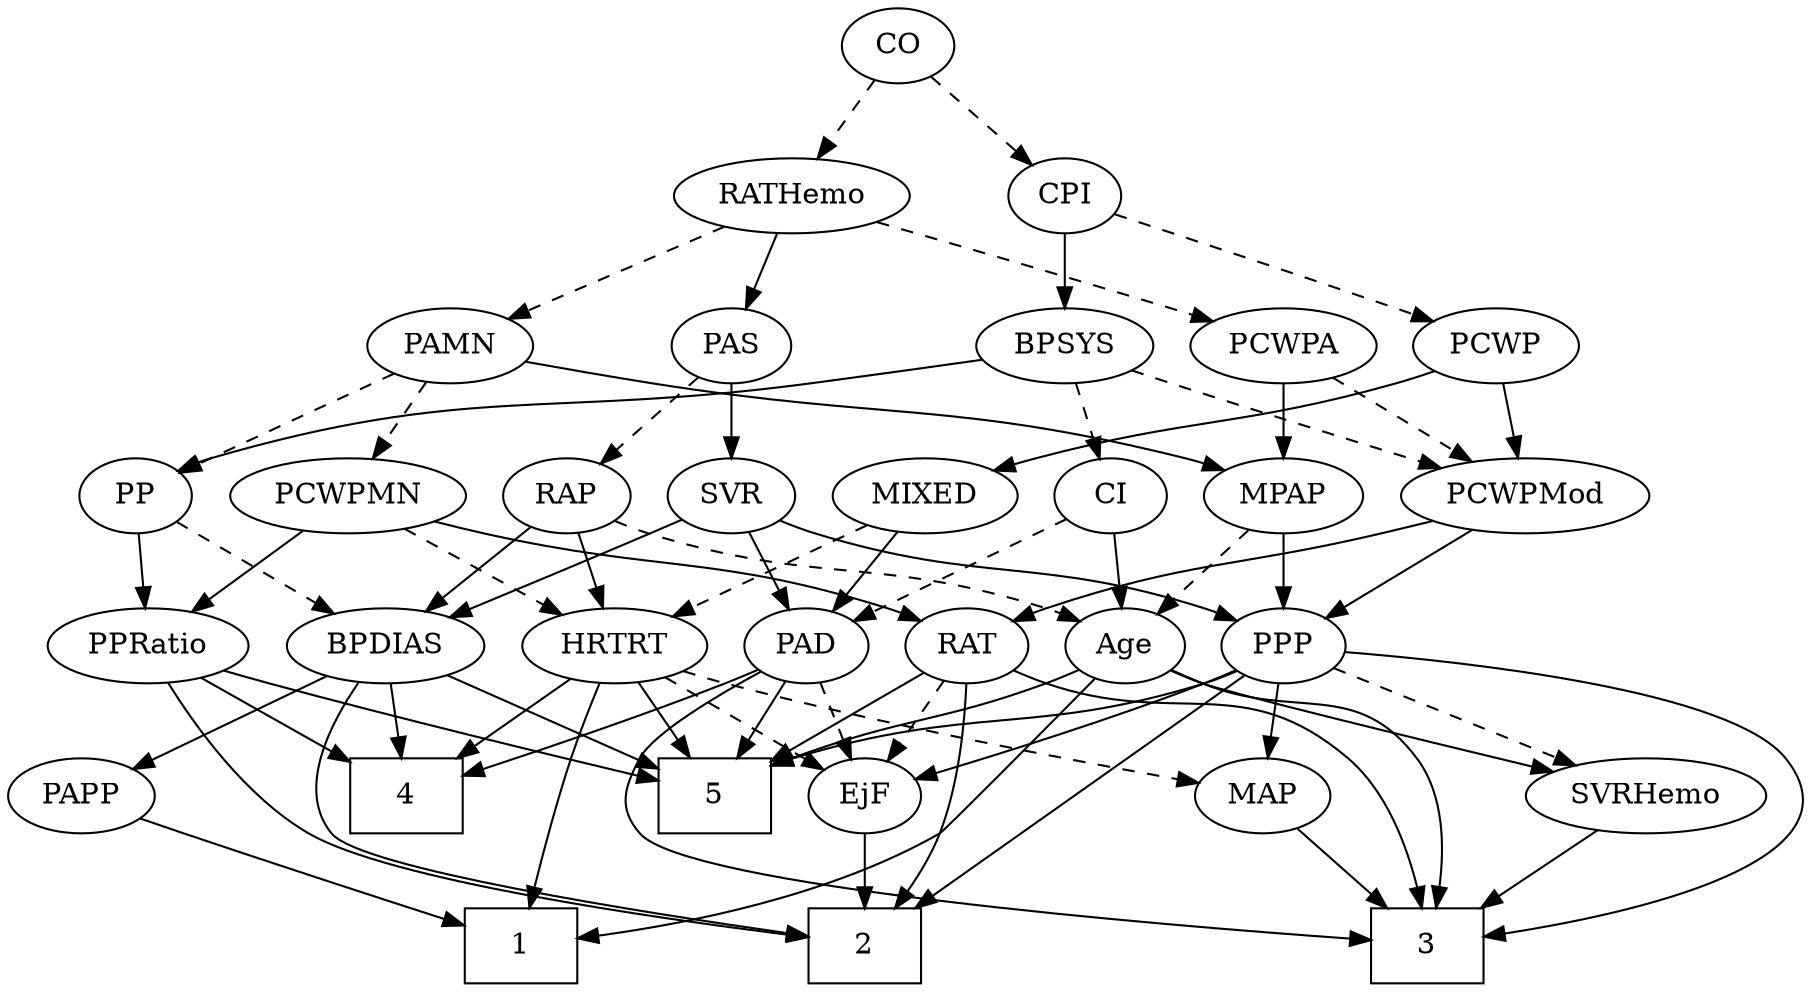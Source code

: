 strict digraph {
	graph [bb="0,0,837.12,468"];
	node [label="\N"];
	1	[height=0.5,
		pos="239.85,18",
		shape=box,
		width=0.75];
	2	[height=0.5,
		pos="404.85,18",
		shape=box,
		width=0.75];
	3	[height=0.5,
		pos="672.85,18",
		shape=box,
		width=0.75];
	4	[height=0.5,
		pos="184.85,90",
		shape=box,
		width=0.75];
	5	[height=0.5,
		pos="332.85,90",
		shape=box,
		width=0.75];
	Age	[height=0.5,
		pos="517.85,162",
		width=0.75];
	Age -> 1	[pos="e,266.89,21.046 505.3,146.04 484.54,121.35 444.92,74.541 440.85,72 389.61,40.044 319.49,27.219 277.05,22.169",
		style=solid];
	Age -> 3	[pos="e,677.12,36.027 539.38,150.88 544.71,148.5 550.45,146.07 555.85,144 604.67,125.3 635.87,149.37 667.85,108 681.26,90.643 681.35,65.22 \
678.76,45.986",
		style=solid];
	Age -> 5	[pos="e,360.2,104.38 496.73,150.46 491.89,148.2 486.74,145.92 481.85,144 435.58,125.8 419.69,127.07 369.61,108.03",
		style=solid];
	SVRHemo	[height=0.5,
		pos="769.85,90",
		width=1.3902];
	Age -> SVRHemo	[pos="e,730.96,101.49 539.27,150.58 544.61,148.22 550.37,145.86 555.85,144 620.75,121.91 639.38,124.8 705.85,108 710.81,106.75 715.97,\
105.42 721.13,104.07",
		style=solid];
	EjF	[height=0.5,
		pos="404.85,90",
		width=0.75];
	EjF -> 2	[pos="e,404.85,36.104 404.85,71.697 404.85,63.983 404.85,54.712 404.85,46.112",
		style=solid];
	RAP	[height=0.5,
		pos="266.85,234",
		width=0.77632];
	RAP -> Age	[pos="e,497.26,173.76 288.03,222.25 293.12,219.95 298.6,217.71 303.85,216 380.59,190.98 405.24,205.42 481.85,180 483.77,179.36 485.72,\
178.65 487.67,177.89",
		style=dashed];
	BPDIAS	[height=0.5,
		pos="185.85,162",
		width=1.1735];
	RAP -> BPDIAS	[pos="e,203.79,178.51 250.84,219.17 239.62,209.47 224.37,196.29 211.47,185.14",
		style=solid];
	HRTRT	[height=0.5,
		pos="285.85,162",
		width=1.1013];
	RAP -> HRTRT	[pos="e,281.16,180.28 271.45,216.05 273.56,208.26 276.12,198.82 278.5,190.08",
		style=solid];
	MIXED	[height=0.5,
		pos="426.85,234",
		width=1.1193];
	PAD	[height=0.5,
		pos="371.85,162",
		width=0.79437];
	MIXED -> PAD	[pos="e,384.16,178.67 414.09,216.76 407.05,207.8 398.18,196.51 390.39,186.59",
		style=solid];
	MIXED -> HRTRT	[pos="e,311.54,175.76 400.99,220.16 378.43,208.96 345.51,192.62 320.64,180.27",
		style=dashed];
	MPAP	[height=0.5,
		pos="591.85,234",
		width=0.97491];
	MPAP -> Age	[pos="e,532.86,177.21 575.79,217.81 565.43,208.01 551.8,195.12 540.36,184.3",
		style=dashed];
	PPP	[height=0.5,
		pos="591.85,162",
		width=0.75];
	MPAP -> PPP	[pos="e,591.85,180.1 591.85,215.7 591.85,207.98 591.85,198.71 591.85,190.11",
		style=solid];
	BPSYS	[height=0.5,
		pos="494.85,306",
		width=1.0471];
	PCWPMod	[height=0.5,
		pos="696.85,234",
		width=1.4443];
	BPSYS -> PCWPMod	[pos="e,660.5,247.04 523.51,294.27 529.25,292.17 535.23,289.99 540.85,288 577.7,274.93 619.68,260.71 650.8,250.29",
		style=dashed];
	PP	[height=0.5,
		pos="75.847,234",
		width=0.75];
	BPSYS -> PP	[pos="e,96.361,246.01 459.23,299.79 435.82,296.39 404.52,291.87 376.85,288 259.13,271.53 225.81,285.77 111.85,252 109.91,251.43 107.94,\
250.76 105.98,250.03",
		style=solid];
	CI	[height=0.5,
		pos="511.85,234",
		width=0.75];
	BPSYS -> CI	[pos="e,507.65,252.28 498.96,288.05 500.86,280.26 503.15,270.82 505.27,262.08",
		style=dashed];
	PAD -> 3	[pos="e,645.67,20.801 351.34,149.45 331.24,137.65 302.79,119.47 296.85,108 289.49,93.792 286.35,84.077 296.85,72 318.92,46.601 544.94,\
28.004 635.56,21.515",
		style=solid];
	PAD -> 4	[pos="e,211.95,99.749 349.69,150.42 344.83,148.22 339.7,145.97 334.85,144 296.79,128.57 252.34,113.18 221.76,103",
		style=solid];
	PAD -> 5	[pos="e,342.39,108.12 362.8,144.76 358.21,136.53 352.52,126.32 347.34,117.02",
		style=solid];
	PAD -> EjF	[pos="e,397.08,107.47 379.67,144.41 383.57,136.13 388.38,125.92 392.75,116.66",
		style=dashed];
	CO	[height=0.5,
		pos="417.85,450",
		width=0.75];
	RATHemo	[height=0.5,
		pos="370.85,378",
		width=1.3721];
	CO -> RATHemo	[pos="e,382.13,395.8 407.18,433.12 401.46,424.59 394.27,413.89 387.8,404.25",
		style=dashed];
	CPI	[height=0.5,
		pos="494.85,378",
		width=0.75];
	CO -> CPI	[pos="e,479.55,392.91 433.43,434.83 444.46,424.81 459.44,411.19 471.84,399.92",
		style=dashed];
	PAS	[height=0.5,
		pos="340.85,306",
		width=0.75];
	PAS -> RAP	[pos="e,282.05,249.38 325.87,290.83 315.41,280.94 301.25,267.55 289.43,256.36",
		style=dashed];
	SVR	[height=0.5,
		pos="340.85,234",
		width=0.77632];
	PAS -> SVR	[pos="e,340.85,252.1 340.85,287.7 340.85,279.98 340.85,270.71 340.85,262.11",
		style=solid];
	PAMN	[height=0.5,
		pos="215.85,306",
		width=1.011];
	PAMN -> MPAP	[pos="e,565.64,246.22 249.18,298.29 265.86,295.02 286.39,291.13 304.85,288 412.49,269.75 442.28,279.84 547.85,252 550.5,251.3 553.22,250.49 \
555.93,249.61",
		style=solid];
	PCWPMN	[height=0.5,
		pos="170.85,234",
		width=1.3902];
	PAMN -> PCWPMN	[pos="e,181.75,251.96 205.18,288.41 199.83,280.08 193.22,269.8 187.23,260.49",
		style=dashed];
	PAMN -> PP	[pos="e,97.103,245.63 191.14,292.65 167.47,280.81 131.7,262.93 106.29,250.22",
		style=dashed];
	RATHemo -> PAS	[pos="e,348.04,323.79 363.59,360.05 360.12,351.97 355.9,342.12 352.04,333.11",
		style=solid];
	RATHemo -> PAMN	[pos="e,241.78,318.71 340.96,363.5 315.23,351.88 278.06,335.1 250.93,322.84",
		style=dashed];
	PCWPA	[height=0.5,
		pos="591.85,306",
		width=1.1555];
	RATHemo -> PCWPA	[pos="e,560.42,317.83 407.63,365.91 442.32,355.39 495.73,338.98 541.85,324 544.76,323.05 547.77,322.06 550.79,321.06",
		style=dashed];
	CPI -> BPSYS	[pos="e,494.85,324.1 494.85,359.7 494.85,351.98 494.85,342.71 494.85,334.11",
		style=solid];
	PCWP	[height=0.5,
		pos="686.85,306",
		width=0.97491];
	CPI -> PCWP	[pos="e,659.89,317.53 518.24,368.82 547.47,358.56 598.98,340.33 642.85,324 645.35,323.07 647.93,322.1 650.53,321.11",
		style=dashed];
	RAT	[height=0.5,
		pos="445.85,162",
		width=0.75827];
	RAT -> 2	[pos="e,420.16,36.321 447.55,143.76 448.75,125.44 448.94,95.894 440.85,72 437.56,62.304 431.99,52.729 426.2,44.442",
		style=solid];
	RAT -> 3	[pos="e,670.26,36.16 466.86,150.18 471.7,147.93 476.89,145.73 481.85,144 547.79,120.96 581.38,152.96 634.85,108 653.46,92.347 663.18,65.937 \
668.1,45.941",
		style=solid];
	RAT -> 5	[pos="e,360.17,107.93 426.68,149.13 410.84,139.32 387.93,125.12 368.7,113.21",
		style=solid];
	RAT -> EjF	[pos="e,414.3,107.15 436.34,144.76 431.32,136.19 425.05,125.49 419.43,115.9",
		style=dashed];
	SVR -> PAD	[pos="e,364.55,179.47 348.19,216.41 351.86,208.13 356.38,197.92 360.48,188.66",
		style=solid];
	SVR -> BPDIAS	[pos="e,214.01,175.57 318.56,222.72 313.71,220.5 308.61,218.16 303.85,216 276.89,203.75 246.4,190.06 223.17,179.67",
		style=solid];
	SVR -> PPP	[pos="e,570.86,173.37 362.03,222.26 367.12,219.96 372.61,217.71 377.85,216 453.73,191.17 477.84,204.45 553.85,180 556.4,179.18 559.02,\
178.24 561.62,177.23",
		style=solid];
	PCWPMod -> RAT	[pos="e,466.86,173.83 658.19,221.96 650.79,219.92 643.09,217.85 635.85,216 567.76,198.56 548.22,203.14 481.85,180 479.99,179.35 478.09,\
178.64 476.2,177.88",
		style=solid];
	PCWPMod -> PPP	[pos="e,610.39,175.36 674.06,217.81 657.83,206.99 635.95,192.4 618.84,181",
		style=solid];
	PCWPA -> MPAP	[pos="e,591.85,252.1 591.85,287.7 591.85,279.98 591.85,270.71 591.85,262.11",
		style=solid];
	PCWPA -> PCWPMod	[pos="e,674.03,250.21 613.6,290.5 628.64,280.47 648.88,266.98 665.63,255.81",
		style=dashed];
	PCWPMN -> RAT	[pos="e,424.88,173.95 207.86,221.83 215.12,219.78 222.7,217.74 229.85,216 309.11,196.69 332.39,205.61 409.85,180 411.72,179.38 413.62,\
178.69 415.52,177.95",
		style=solid];
	PPRatio	[height=0.5,
		pos="85.847,162",
		width=1.1013];
	PCWPMN -> PPRatio	[pos="e,104.18,178.1 151.56,217.12 139.91,207.52 124.9,195.16 112.16,184.67",
		style=solid];
	PCWPMN -> HRTRT	[pos="e,263.06,176.87 195.24,218.15 212.46,207.67 235.7,193.53 254.33,182.18",
		style=dashed];
	SVRHemo -> 3	[pos="e,696.7,36.211 748.32,73.465 735.54,64.239 719.09,52.368 704.81,42.064",
		style=solid];
	BPDIAS -> 2	[pos="e,377.41,22.707 170.05,145.08 153.1,126.07 130.89,94.06 148.85,72 162.58,55.128 299.36,33.798 367.15,24.152",
		style=solid];
	BPDIAS -> 4	[pos="e,185.09,108.1 185.6,143.7 185.49,135.98 185.36,126.71 185.23,118.11",
		style=solid];
	BPDIAS -> 5	[pos="e,305.69,103.93 213.15,148 236.67,136.8 270.79,120.55 296.59,108.26",
		style=solid];
	PAPP	[height=0.5,
		pos="31.847,90",
		width=0.88464];
	BPDIAS -> PAPP	[pos="e,55.984,101.97 157.96,148.32 131.91,136.48 92.982,118.79 65.276,106.2",
		style=solid];
	MAP	[height=0.5,
		pos="594.85,90",
		width=0.84854];
	MAP -> 3	[pos="e,653.68,36.204 611.01,74.496 621.09,65.451 634.31,53.585 645.94,43.149",
		style=solid];
	PP -> BPDIAS	[pos="e,163.11,177.47 95.008,220.81 111.45,210.34 135.46,195.07 154.66,182.84",
		style=dashed];
	PP -> PPRatio	[pos="e,83.379,180.28 78.268,216.05 79.369,208.35 80.7,199.03 81.938,190.36",
		style=solid];
	PPP -> 2	[pos="e,427.52,36.217 574.59,147.9 542.94,123.86 475.21,72.427 435.54,42.304",
		style=solid];
	PPP -> 3	[pos="e,700.01,23.364 618.81,159.09 675.25,154.47 802.75,140.58 828.85,108 865,62.868 766.9,36.418 710.09,25.269",
		style=solid];
	PPP -> 5	[pos="e,360.08,104.72 570.88,150.59 565.43,148.17 559.5,145.79 553.85,144 476.95,119.67 450.42,133 369.66,107.81",
		style=solid];
	PPP -> EjF	[pos="e,428.55,98.785 570.27,150.99 564.94,148.62 559.21,146.15 553.85,144 514.58,128.26 468.6,112.27 438.22,102.03",
		style=solid];
	PPP -> SVRHemo	[pos="e,737.38,103.77 614.75,151.99 643.25,140.79 692.45,121.44 727.8,107.53",
		style=dashed];
	PPP -> MAP	[pos="e,594.11,108.1 592.59,143.7 592.92,135.98 593.32,126.71 593.69,118.11",
		style=solid];
	PPRatio -> 2	[pos="e,377.77,23.085 90.995,143.95 98.095,123.5 112.92,89.755 137.85,72 156.43,58.764 298.87,35.343 367.76,24.631",
		style=solid];
	PPRatio -> 4	[pos="e,160.52,108.2 106.36,146.5 119.52,137.19 136.91,124.9 151.97,114.25",
		style=solid];
	PPRatio -> 5	[pos="e,305.77,97.587 116.06,150.14 122.24,148.02 128.74,145.88 134.85,144 190.55,126.91 256,110 295.94,100.03",
		style=solid];
	PCWP -> MIXED	[pos="e,456.99,246.1 660.55,294.07 654.78,291.89 648.65,289.74 642.85,288 570.1,266.25 548.96,272.48 475.85,252 472.87,251.16 469.8,250.25 \
466.73,249.28",
		style=solid];
	PCWP -> PCWPMod	[pos="e,694.4,252.1 689.32,287.7 690.42,279.98 691.75,270.71 692.97,262.11",
		style=solid];
	CI -> Age	[pos="e,516.38,180.1 513.33,215.7 513.99,207.98 514.79,198.71 515.52,190.11",
		style=solid];
	CI -> PAD	[pos="e,393.87,174.01 490.89,222.52 467.55,210.85 429.6,191.88 402.83,178.49",
		style=dashed];
	PAPP -> 1	[pos="e,212.8,27.505 57.574,79.297 64.165,76.865 71.254,74.296 77.847,72 120.65,57.096 170.22,41.055 203.14,30.572",
		style=solid];
	HRTRT -> 1	[pos="e,243.8,36.261 278.14,144.03 273.63,133.73 268.02,120.26 263.85,108 256.86,87.486 250.55,63.771 246.15,45.981",
		style=solid];
	HRTRT -> 4	[pos="e,209.67,108.2 264.92,146.5 251.37,137.1 233.43,124.67 217.96,113.95",
		style=solid];
	HRTRT -> 5	[pos="e,321.13,108.45 296.99,144.41 302.5,136.2 309.28,126.1 315.46,116.9",
		style=solid];
	HRTRT -> EjF	[pos="e,385.23,102.54 309.07,147.34 328.4,135.97 355.98,119.74 376.59,107.62",
		style=dashed];
	HRTRT -> MAP	[pos="e,565.57,95.569 315.34,149.82 321.41,147.73 327.8,145.68 333.85,144 411.38,122.51 504.1,105.75 555.54,97.214",
		style=dashed];
}
